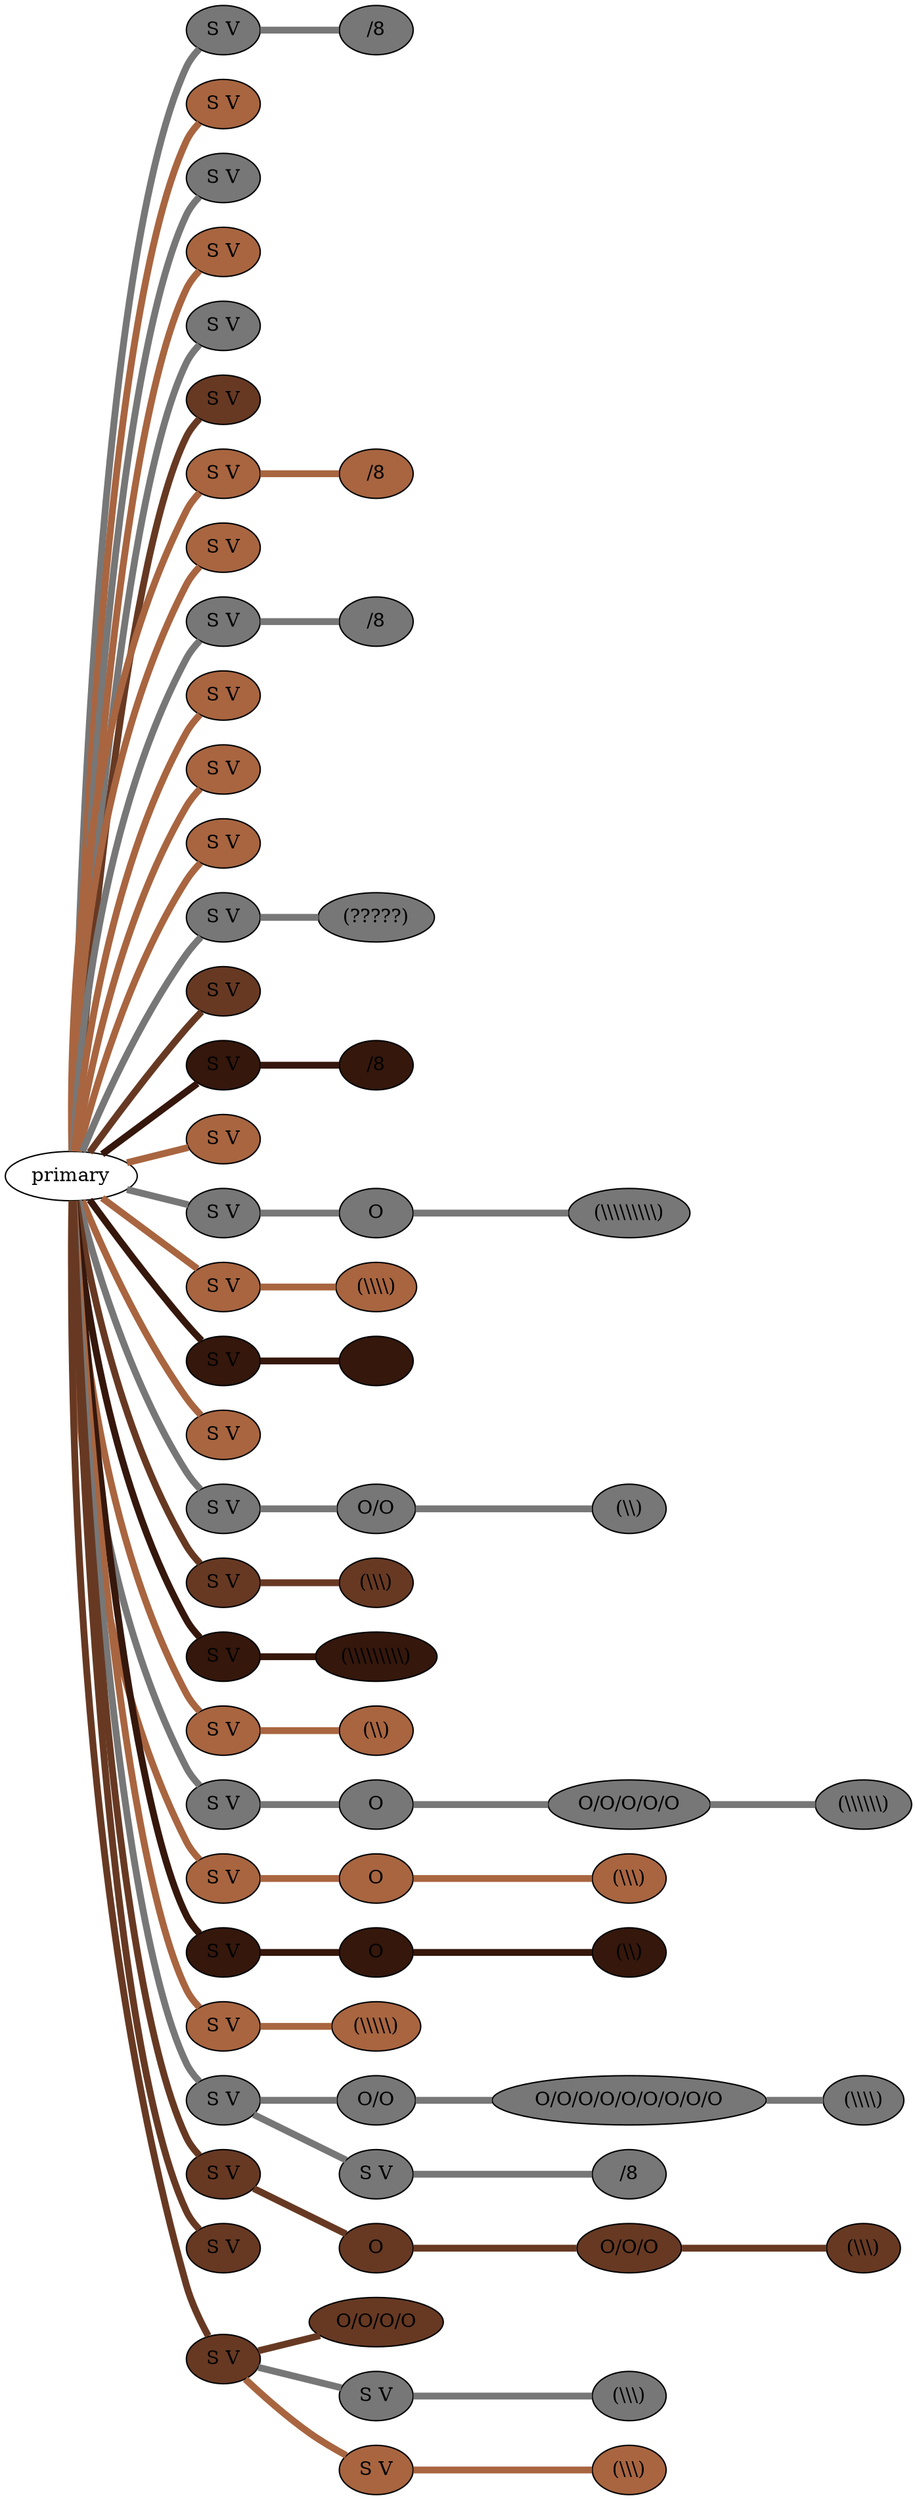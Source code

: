 graph {
 graph [rankdir=LR]
"primary" -- "1" [penwidth=5,color="#777777"]
"1" [label="S V", style=filled, fillcolor="#777777"]
"1" -- "1:0" [penwidth=5,color="#777777"]
"1:0" [label="/8", style=filled, fillcolor="#777777"]
"primary" -- "2" [penwidth=5,color="#A86540"]
"2" [label="S V", style=filled, fillcolor="#A86540"]
"primary" -- "3" [penwidth=5,color="#777777"]
"3" [label="S V", style=filled, fillcolor="#777777"]
"primary" -- "4" [penwidth=5,color="#A86540"]
"4" [label="S V", style=filled, fillcolor="#A86540"]
"primary" -- "5" [penwidth=5,color="#777777"]
"5" [label="S V", style=filled, fillcolor="#777777"]
"primary" -- "6" [penwidth=5,color="#673923"]
"6" [label="S V", style=filled, fillcolor="#673923"]
"primary" -- "7" [penwidth=5,color="#A86540"]
"7" [label="S V", style=filled, fillcolor="#A86540"]
"7" -- "7:0" [penwidth=5,color="#A86540"]
"7:0" [label="/8", style=filled, fillcolor="#A86540"]
"primary" -- "8" [penwidth=5,color="#A86540"]
"8" [label="S V", style=filled, fillcolor="#A86540"]
"primary" -- "9" [penwidth=5,color="#777777"]
"9" [label="S V", style=filled, fillcolor="#777777"]
"9" -- "9:0" [penwidth=5,color="#777777"]
"9:0" [label="/8", style=filled, fillcolor="#777777"]
"primary" -- "10" [penwidth=5,color="#A86540"]
"10" [label="S V", style=filled, fillcolor="#A86540"]
"primary" -- "11" [penwidth=5,color="#A86540"]
"11" [label="S V", style=filled, fillcolor="#A86540"]
"primary" -- "12" [penwidth=5,color="#A86540"]
"12" [label="S V", style=filled, fillcolor="#A86540"]
"primary" -- "13" [penwidth=5,color="#777777"]
"13" [label="S V", style=filled, fillcolor="#777777"]
"13" -- "13:0" [penwidth=5,color="#777777"]
"13:0" [label="(?????)", style=filled, fillcolor="#777777"]
"primary" -- "14" [penwidth=5,color="#673923"]
"14" [label="S V", style=filled, fillcolor="#673923"]
"primary" -- "15" [penwidth=5,color="#35170C"]
"15" [label="S V", style=filled, fillcolor="#35170C"]
"15" -- "15:0" [penwidth=5,color="#35170C"]
"15:0" [label="/8", style=filled, fillcolor="#35170C"]
"primary" -- "16" [penwidth=5,color="#A86540"]
"16" [label="S V", style=filled, fillcolor="#A86540"]
"primary" -- "17" [penwidth=5,color="#777777"]
"17" [label="S V", style=filled, fillcolor="#777777"]
"17" -- "17:0" [penwidth=5,color="#777777"]
"17:0" [label="O", style=filled, fillcolor="#777777"]
"17:0" -- "17:1" [penwidth=5,color="#777777"]
"17:1" [label="(\\\\\\\\\\\\\\\\\\)", style=filled, fillcolor="#777777"]
"primary" -- "18" [penwidth=5,color="#A86540"]
"18" [label="S V", style=filled, fillcolor="#A86540"]
"18" -- "18:0" [penwidth=5,color="#A86540"]
"18:0" [label="(\\\\\\\\)", style=filled, fillcolor="#A86540"]
"primary" -- "19" [penwidth=5,color="#35170C"]
"19" [label="S V", style=filled, fillcolor="#35170C"]
"19" -- "19:0" [penwidth=5,color="#35170C"]
"19:0" [label="", style=filled, fillcolor="#35170C"]
"primary" -- "20" [penwidth=5,color="#A86540"]
"20" [label="S V", style=filled, fillcolor="#A86540"]
"primary" -- "21" [penwidth=5,color="#777777"]
"21" [label="S V", style=filled, fillcolor="#777777"]
"21" -- "21:0" [penwidth=5,color="#777777"]
"21:0" [label="O/O", style=filled, fillcolor="#777777"]
"21:0" -- "21:1" [penwidth=5,color="#777777"]
"21:1" [label="(\\\\)", style=filled, fillcolor="#777777"]
"primary" -- "22" [penwidth=5,color="#673923"]
"22" [label="S V", style=filled, fillcolor="#673923"]
"22" -- "22:0" [penwidth=5,color="#673923"]
"22:0" [label="(\\\\\\)", style=filled, fillcolor="#673923"]
"primary" -- "23" [penwidth=5,color="#35170C"]
"23" [label="S V", style=filled, fillcolor="#35170C"]
"23" -- "23:0" [penwidth=5,color="#35170C"]
"23:0" [label="(\\\\\\\\\\\\\\\\\\)", style=filled, fillcolor="#35170C"]
"primary" -- "24" [penwidth=5,color="#A86540"]
"24" [label="S V", style=filled, fillcolor="#A86540"]
"24" -- "24:0" [penwidth=5,color="#A86540"]
"24:0" [label="(\\\\)", style=filled, fillcolor="#A86540"]
"primary" -- "25" [penwidth=5,color="#777777"]
"25" [label="S V", style=filled, fillcolor="#777777"]
"25" -- "25:0" [penwidth=5,color="#777777"]
"25:0" [label="O", style=filled, fillcolor="#777777"]
"25:0" -- "25:1" [penwidth=5,color="#777777"]
"25:1" [label="O/O/O/O/O", style=filled, fillcolor="#777777"]
"25:1" -- "25:2" [penwidth=5,color="#777777"]
"25:2" [label="(\\\\\\\\\\\\)", style=filled, fillcolor="#777777"]
"primary" -- "26" [penwidth=5,color="#A86540"]
"26" [label="S V", style=filled, fillcolor="#A86540"]
"26" -- "26:0" [penwidth=5,color="#A86540"]
"26:0" [label="O", style=filled, fillcolor="#A86540"]
"26:0" -- "26:1" [penwidth=5,color="#A86540"]
"26:1" [label="(\\\\\\)", style=filled, fillcolor="#A86540"]
"primary" -- "27" [penwidth=5,color="#35170C"]
"27" [label="S V", style=filled, fillcolor="#35170C"]
"27" -- "27:0" [penwidth=5,color="#35170C"]
"27:0" [label="O", style=filled, fillcolor="#35170C"]
"27:0" -- "27:1" [penwidth=5,color="#35170C"]
"27:1" [label="(\\\\)", style=filled, fillcolor="#35170C"]
"primary" -- "28" [penwidth=5,color="#A86540"]
"28" [label="S V", style=filled, fillcolor="#A86540"]
"28" -- "28:0" [penwidth=5,color="#A86540"]
"28:0" [label="(\\\\\\\\\\)", style=filled, fillcolor="#A86540"]
"primary" -- "29" [penwidth=5,color="#777777"]
"29" [label="S V", style=filled, fillcolor="#777777"]
"29" -- "29:0" [penwidth=5,color="#777777"]
"29:0" [label="O/O", style=filled, fillcolor="#777777"]
"29:0" -- "29:1" [penwidth=5,color="#777777"]
"29:1" [label="O/O/O/O/O/O/O/O/O", style=filled, fillcolor="#777777"]
"29:1" -- "29:2" [penwidth=5,color="#777777"]
"29:2" [label="(\\\\\\\\)", style=filled, fillcolor="#777777"]
"29" -- "29s1" [penwidth=5,color="#777777"]
"29s1" [label="S V", style=filled, fillcolor="#777777"]
"29s1" -- "29s1:0" [penwidth=5,color="#777777"]
"29s1:0" [label="/8", style=filled, fillcolor="#777777"]
"primary" -- "30" [penwidth=5,color="#673923"]
"30" [label="S V", style=filled, fillcolor="#673923"]
"30" -- "30:0" [penwidth=5,color="#673923"]
"30:0" [label="O", style=filled, fillcolor="#673923"]
"30:0" -- "30:1" [penwidth=5,color="#673923"]
"30:1" [label="O/O/O", style=filled, fillcolor="#673923"]
"30:1" -- "30:2" [penwidth=5,color="#673923"]
"30:2" [label="(\\\\\\)", style=filled, fillcolor="#673923"]
"primary" -- "31" [penwidth=5,color="#673923"]
"31" [label="S V", style=filled, fillcolor="#673923"]
"primary" -- "32" [penwidth=5,color="#673923"]
"32" [label="S V", style=filled, fillcolor="#673923"]
"32" -- "32:0" [penwidth=5,color="#673923"]
"32:0" [label="O/O/O/O", style=filled, fillcolor="#673923"]
"32" -- "32s1" [penwidth=5,color="#777777"]
"32s1" [label="S V", style=filled, fillcolor="#777777"]
"32s1" -- "32s1:0" [penwidth=5,color="#777777"]
"32s1:0" [label="(\\\\\\)", style=filled, fillcolor="#777777"]
"32" -- "32s2" [penwidth=5,color="#A86540"]
"32s2" [label="S V", style=filled, fillcolor="#A86540"]
"32s2" -- "32s2:0" [penwidth=5,color="#A86540"]
"32s2:0" [label="(\\\\\\)", style=filled, fillcolor="#A86540"]
}
